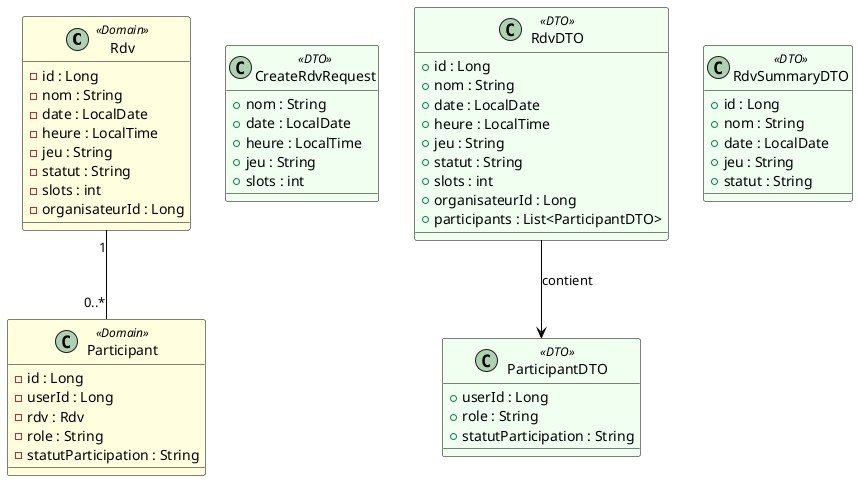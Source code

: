 @startuml rdv_service_class_diagram

' Couleurs personnalisées pour distinguer Domain & DTO
skinparam class {
    BackgroundColor<<Domain>> LightYellow
    BackgroundColor<<DTO>> HoneyDew
    ArrowColor Black
    BorderColor Black
}

' ==========================
'       ENTITÉS JPA
' ==========================

class Rdv <<Domain>> {
    - id : Long
    - nom : String
    - date : LocalDate
    - heure : LocalTime
    - jeu : String
    - statut : String
    - slots : int
    - organisateurId : Long
}

class Participant <<Domain>> {
    - id : Long
    - userId : Long
    - rdv : Rdv
    - role : String
    - statutParticipation : String
}

Rdv "1" -- "0..*" Participant

' ==========================
'           DTOs
' ==========================

class CreateRdvRequest <<DTO>> {
    + nom : String
    + date : LocalDate
    + heure : LocalTime
    + jeu : String
    + slots : int
}

class RdvDTO <<DTO>> {
    + id : Long
    + nom : String
    + date : LocalDate
    + heure : LocalTime
    + jeu : String
    + statut : String
    + slots : int
    + organisateurId : Long
    + participants : List<ParticipantDTO>
}

class ParticipantDTO <<DTO>> {
    + userId : Long
    + role : String
    + statutParticipation : String
}

class RdvSummaryDTO <<DTO>> {
    + id : Long
    + nom : String
    + date : LocalDate
    + jeu : String
    + statut : String
}

RdvDTO --> ParticipantDTO : contient

@enduml
